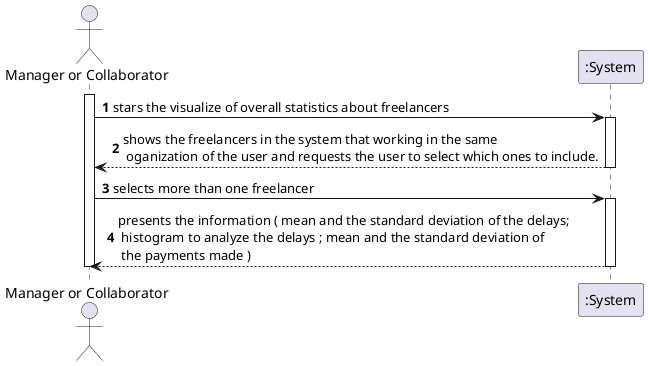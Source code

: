 @startuml SSD
autonumber
actor "Manager or Collaborator" as MC
participant ":System" as S

activate MC
        MC -> S : stars the visualize of overall statistics about freelancers
        activate S
        S --> MC : shows the freelancers in the system that working in the same\n oganization of the user and requests the user to select which ones to include.
        deactivate S
        MC -> S : selects more than one freelancer
        activate S
        S --> MC : presents the information ( mean and the standard deviation of the delays;\n histogram to analyze the delays ; mean and the standard deviation of\n the payments made )
        deactivate S
deactivate MC
@enduml
